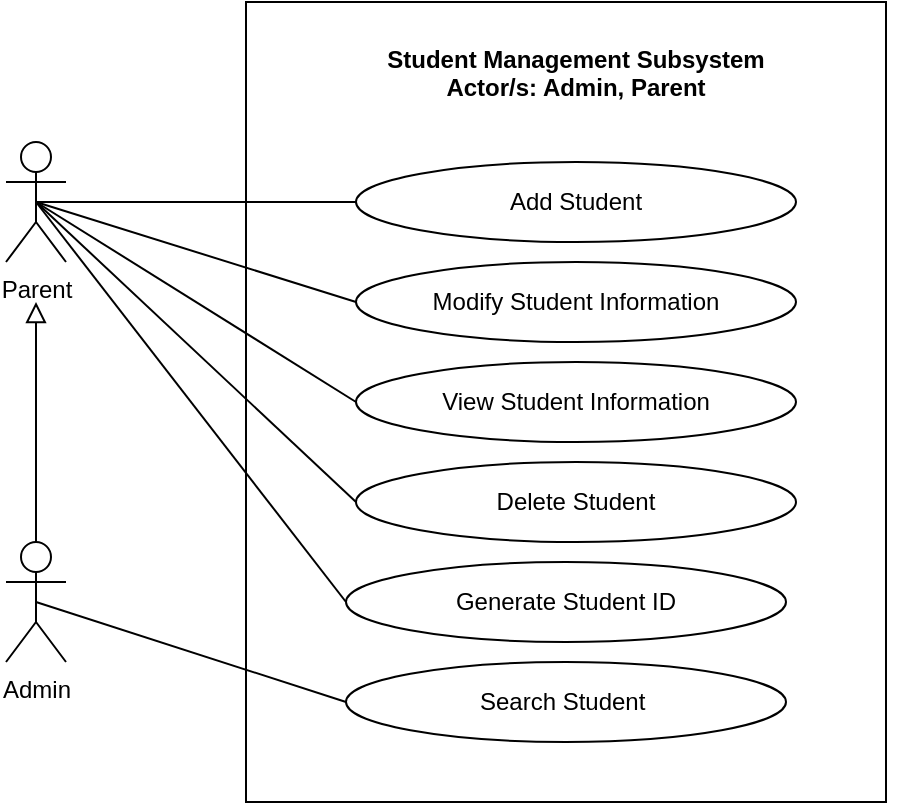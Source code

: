 <mxfile version="14.6.13" type="device" pages="7"><diagram id="qzljFB-hOaYWBOiEcN4N" name="SMS"><mxGraphModel dx="926" dy="626" grid="1" gridSize="10" guides="1" tooltips="1" connect="1" arrows="1" fold="1" page="1" pageScale="1" pageWidth="850" pageHeight="1100" math="0" shadow="0"><root><mxCell id="JewozOC8yLnpFLmOhMqg-0"/><mxCell id="JewozOC8yLnpFLmOhMqg-1" parent="JewozOC8yLnpFLmOhMqg-0"/><mxCell id="FqNuev9cHc2IyG5jevnL-0" value="" style="html=1;fillColor=none;" parent="JewozOC8yLnpFLmOhMqg-1" vertex="1"><mxGeometry x="410" y="180" width="320" height="400" as="geometry"/></mxCell><mxCell id="FqNuev9cHc2IyG5jevnL-2" style="edgeStyle=none;rounded=0;jumpStyle=arc;jumpSize=14;orthogonalLoop=1;jettySize=auto;html=1;exitX=0.5;exitY=0.5;exitDx=0;exitDy=0;exitPerimeter=0;entryX=0;entryY=0.5;entryDx=0;entryDy=0;startArrow=none;startFill=0;endArrow=none;endFill=0;startSize=11;endSize=11;" parent="JewozOC8yLnpFLmOhMqg-1" source="FqNuev9cHc2IyG5jevnL-6" target="FqNuev9cHc2IyG5jevnL-14" edge="1"><mxGeometry relative="1" as="geometry"/></mxCell><mxCell id="FqNuev9cHc2IyG5jevnL-3" style="edgeStyle=none;rounded=0;jumpStyle=arc;jumpSize=14;orthogonalLoop=1;jettySize=auto;html=1;exitX=0.5;exitY=0.5;exitDx=0;exitDy=0;exitPerimeter=0;entryX=0;entryY=0.5;entryDx=0;entryDy=0;startArrow=none;startFill=0;endArrow=none;endFill=0;startSize=11;endSize=11;" parent="JewozOC8yLnpFLmOhMqg-1" source="FqNuev9cHc2IyG5jevnL-6" target="FqNuev9cHc2IyG5jevnL-15" edge="1"><mxGeometry relative="1" as="geometry"/></mxCell><mxCell id="FqNuev9cHc2IyG5jevnL-4" style="edgeStyle=none;rounded=0;jumpStyle=arc;jumpSize=14;orthogonalLoop=1;jettySize=auto;html=1;exitX=0.5;exitY=0.5;exitDx=0;exitDy=0;exitPerimeter=0;entryX=0;entryY=0.5;entryDx=0;entryDy=0;startArrow=none;startFill=0;endArrow=none;endFill=0;startSize=11;endSize=11;" parent="JewozOC8yLnpFLmOhMqg-1" source="FqNuev9cHc2IyG5jevnL-6" target="FqNuev9cHc2IyG5jevnL-18" edge="1"><mxGeometry relative="1" as="geometry"/></mxCell><mxCell id="MpAW6FHdsxgS2_kCvHxK-2" style="rounded=0;orthogonalLoop=1;jettySize=auto;html=1;exitX=0.5;exitY=0.5;exitDx=0;exitDy=0;exitPerimeter=0;entryX=0;entryY=0.5;entryDx=0;entryDy=0;endArrow=none;endFill=0;" parent="JewozOC8yLnpFLmOhMqg-1" source="FqNuev9cHc2IyG5jevnL-6" target="MpAW6FHdsxgS2_kCvHxK-0" edge="1"><mxGeometry relative="1" as="geometry"/></mxCell><mxCell id="3w_TDD0MuZPfGeYKdoQH-3" style="edgeStyle=none;rounded=0;orthogonalLoop=1;jettySize=auto;html=1;exitX=0.5;exitY=0.5;exitDx=0;exitDy=0;exitPerimeter=0;entryX=0;entryY=0.5;entryDx=0;entryDy=0;endArrow=none;endFill=0;" parent="JewozOC8yLnpFLmOhMqg-1" source="FqNuev9cHc2IyG5jevnL-6" target="3w_TDD0MuZPfGeYKdoQH-0" edge="1"><mxGeometry relative="1" as="geometry"/></mxCell><mxCell id="FqNuev9cHc2IyG5jevnL-6" value="Parent" style="shape=umlActor;verticalLabelPosition=bottom;verticalAlign=top;html=1;fillColor=none;" parent="JewozOC8yLnpFLmOhMqg-1" vertex="1"><mxGeometry x="290" y="250" width="30" height="60" as="geometry"/></mxCell><mxCell id="3w_TDD0MuZPfGeYKdoQH-8" style="edgeStyle=none;rounded=0;orthogonalLoop=1;jettySize=auto;html=1;exitX=0.5;exitY=0;exitDx=0;exitDy=0;exitPerimeter=0;endArrow=block;endFill=0;endSize=8;" parent="JewozOC8yLnpFLmOhMqg-1" source="FqNuev9cHc2IyG5jevnL-10" edge="1"><mxGeometry relative="1" as="geometry"><mxPoint x="305" y="330" as="targetPoint"/></mxGeometry></mxCell><mxCell id="3w_TDD0MuZPfGeYKdoQH-11" style="edgeStyle=none;rounded=0;orthogonalLoop=1;jettySize=auto;html=1;exitX=0.5;exitY=0.5;exitDx=0;exitDy=0;exitPerimeter=0;entryX=0;entryY=0.5;entryDx=0;entryDy=0;endArrow=none;endFill=0;endSize=8;" parent="JewozOC8yLnpFLmOhMqg-1" source="FqNuev9cHc2IyG5jevnL-10" target="FqNuev9cHc2IyG5jevnL-19" edge="1"><mxGeometry relative="1" as="geometry"/></mxCell><mxCell id="FqNuev9cHc2IyG5jevnL-10" value="Admin" style="shape=umlActor;verticalLabelPosition=bottom;verticalAlign=top;html=1;fillColor=none;" parent="JewozOC8yLnpFLmOhMqg-1" vertex="1"><mxGeometry x="290" y="450" width="30" height="60" as="geometry"/></mxCell><mxCell id="FqNuev9cHc2IyG5jevnL-12" value="Student Management Subsystem&#10;Actor/s: Admin, Parent" style="text;align=center;fontStyle=1;verticalAlign=middle;spacingLeft=3;spacingRight=3;strokeColor=none;rotatable=0;points=[[0,0.5],[1,0.5]];portConstraint=eastwest;fillColor=none;" parent="JewozOC8yLnpFLmOhMqg-1" vertex="1"><mxGeometry x="415" y="200" width="320" height="30" as="geometry"/></mxCell><mxCell id="FqNuev9cHc2IyG5jevnL-14" value="Add Student" style="ellipse;whiteSpace=wrap;html=1;fillColor=none;" parent="JewozOC8yLnpFLmOhMqg-1" vertex="1"><mxGeometry x="465" y="260" width="220" height="40" as="geometry"/></mxCell><mxCell id="FqNuev9cHc2IyG5jevnL-15" value="View Student Information" style="ellipse;whiteSpace=wrap;html=1;fillColor=none;" parent="JewozOC8yLnpFLmOhMqg-1" vertex="1"><mxGeometry x="465" y="360" width="220" height="40" as="geometry"/></mxCell><mxCell id="FqNuev9cHc2IyG5jevnL-18" value="Modify Student Information" style="ellipse;whiteSpace=wrap;html=1;fillColor=none;" parent="JewozOC8yLnpFLmOhMqg-1" vertex="1"><mxGeometry x="465" y="310" width="220" height="40" as="geometry"/></mxCell><mxCell id="FqNuev9cHc2IyG5jevnL-19" value="Search Student&amp;nbsp;" style="ellipse;whiteSpace=wrap;html=1;fillColor=none;" parent="JewozOC8yLnpFLmOhMqg-1" vertex="1"><mxGeometry x="460" y="510" width="220" height="40" as="geometry"/></mxCell><mxCell id="MpAW6FHdsxgS2_kCvHxK-0" value="Generate Student ID" style="ellipse;whiteSpace=wrap;html=1;fillColor=none;" parent="JewozOC8yLnpFLmOhMqg-1" vertex="1"><mxGeometry x="460" y="460" width="220" height="40" as="geometry"/></mxCell><mxCell id="3w_TDD0MuZPfGeYKdoQH-0" value="Delete Student" style="ellipse;whiteSpace=wrap;html=1;fillColor=none;" parent="JewozOC8yLnpFLmOhMqg-1" vertex="1"><mxGeometry x="465" y="410" width="220" height="40" as="geometry"/></mxCell></root></mxGraphModel></diagram><diagram id="hd5vajzevcYSOv9knGCK" name="LOG IN"><mxGraphModel dx="772" dy="522" grid="1" gridSize="10" guides="1" tooltips="1" connect="1" arrows="1" fold="1" page="1" pageScale="1" pageWidth="850" pageHeight="1100" math="0" shadow="0"><root><mxCell id="KCbOV5ay7KlR3SbI6qpb-0"/><mxCell id="KCbOV5ay7KlR3SbI6qpb-1" parent="KCbOV5ay7KlR3SbI6qpb-0"/><mxCell id="x6rRj8ZASc_O9eTR2M_7-0" value="" style="html=1;fillColor=none;" parent="KCbOV5ay7KlR3SbI6qpb-1" vertex="1"><mxGeometry x="235" y="50" width="555" height="350" as="geometry"/></mxCell><mxCell id="x6rRj8ZASc_O9eTR2M_7-1" style="rounded=0;jumpStyle=arc;jumpSize=14;orthogonalLoop=1;jettySize=auto;html=1;exitX=0.5;exitY=0.5;exitDx=0;exitDy=0;exitPerimeter=0;entryX=0;entryY=0.5;entryDx=0;entryDy=0;startArrow=none;startFill=0;endArrow=none;endFill=0;startSize=11;endSize=11;" parent="KCbOV5ay7KlR3SbI6qpb-1" source="x6rRj8ZASc_O9eTR2M_7-5" target="x6rRj8ZASc_O9eTR2M_7-10" edge="1"><mxGeometry relative="1" as="geometry"/></mxCell><mxCell id="sC7KBa34wcPBXWw0pEjE-25" style="edgeStyle=none;rounded=0;jumpStyle=arc;jumpSize=14;orthogonalLoop=1;jettySize=auto;html=1;exitX=0.5;exitY=0.5;exitDx=0;exitDy=0;exitPerimeter=0;entryX=0;entryY=0.5;entryDx=0;entryDy=0;startArrow=none;startFill=0;endArrow=none;endFill=0;startSize=11;endSize=11;" parent="KCbOV5ay7KlR3SbI6qpb-1" source="x6rRj8ZASc_O9eTR2M_7-5" target="sC7KBa34wcPBXWw0pEjE-20" edge="1"><mxGeometry relative="1" as="geometry"/></mxCell><mxCell id="x6rRj8ZASc_O9eTR2M_7-5" value="Admin" style="shape=umlActor;verticalLabelPosition=bottom;verticalAlign=top;html=1;fillColor=none;" parent="KCbOV5ay7KlR3SbI6qpb-1" vertex="1"><mxGeometry x="130" y="80" width="30" height="60" as="geometry"/></mxCell><mxCell id="x6rRj8ZASc_O9eTR2M_7-10" value="Username and Password Login" style="ellipse;whiteSpace=wrap;html=1;fillColor=none;" parent="KCbOV5ay7KlR3SbI6qpb-1" vertex="1"><mxGeometry x="270" y="170" width="220" height="40" as="geometry"/></mxCell><mxCell id="x6rRj8ZASc_O9eTR2M_7-11" value="Login Subsystem&#10;Actor/s: Admin, Parent, Student" style="text;align=center;fontStyle=1;verticalAlign=middle;spacingLeft=3;spacingRight=3;strokeColor=none;rotatable=0;points=[[0,0.5],[1,0.5]];portConstraint=eastwest;fillColor=none;" parent="KCbOV5ay7KlR3SbI6qpb-1" vertex="1"><mxGeometry x="340" y="70" width="320" height="30" as="geometry"/></mxCell><mxCell id="sC7KBa34wcPBXWw0pEjE-2" style="edgeStyle=none;rounded=0;jumpStyle=arc;jumpSize=14;orthogonalLoop=1;jettySize=auto;html=1;entryX=1;entryY=0.5;entryDx=0;entryDy=0;startArrow=open;startFill=0;endArrow=none;endFill=0;startSize=11;endSize=11;dashed=1;exitX=0.5;exitY=0;exitDx=0;exitDy=0;" parent="KCbOV5ay7KlR3SbI6qpb-1" target="x6rRj8ZASc_O9eTR2M_7-10" edge="1" source="EWU6tSYKKW4JXtws2i4a-1"><mxGeometry relative="1" as="geometry"><mxPoint x="590" y="240" as="sourcePoint"/></mxGeometry></mxCell><mxCell id="sC7KBa34wcPBXWw0pEjE-7" value="&amp;lt;&amp;lt;include&amp;gt;&amp;gt;" style="edgeLabel;html=1;align=center;verticalAlign=middle;resizable=0;points=[];" parent="sC7KBa34wcPBXWw0pEjE-2" vertex="1" connectable="0"><mxGeometry x="0.2" relative="1" as="geometry"><mxPoint as="offset"/></mxGeometry></mxCell><mxCell id="sC7KBa34wcPBXWw0pEjE-4" style="edgeStyle=none;rounded=0;jumpStyle=arc;jumpSize=14;orthogonalLoop=1;jettySize=auto;html=1;entryX=1;entryY=0.5;entryDx=0;entryDy=0;dashed=1;startArrow=open;startFill=0;endArrow=none;endFill=0;startSize=11;endSize=11;exitX=0;exitY=0.5;exitDx=0;exitDy=0;" parent="KCbOV5ay7KlR3SbI6qpb-1" target="x6rRj8ZASc_O9eTR2M_7-14" edge="1" source="EWU6tSYKKW4JXtws2i4a-1"><mxGeometry relative="1" as="geometry"><mxPoint x="590" y="245" as="sourcePoint"/></mxGeometry></mxCell><mxCell id="sC7KBa34wcPBXWw0pEjE-9" value="&amp;lt;&amp;lt;include&amp;gt;&amp;gt;" style="edgeLabel;html=1;align=center;verticalAlign=middle;resizable=0;points=[];" parent="sC7KBa34wcPBXWw0pEjE-4" vertex="1" connectable="0"><mxGeometry x="0.181" relative="1" as="geometry"><mxPoint as="offset"/></mxGeometry></mxCell><mxCell id="sC7KBa34wcPBXWw0pEjE-5" style="edgeStyle=none;rounded=0;jumpStyle=arc;jumpSize=14;orthogonalLoop=1;jettySize=auto;html=1;entryX=1;entryY=0.5;entryDx=0;entryDy=0;dashed=1;startArrow=open;startFill=0;endArrow=none;endFill=0;startSize=11;endSize=11;exitX=0.5;exitY=1;exitDx=0;exitDy=0;" parent="KCbOV5ay7KlR3SbI6qpb-1" target="x6rRj8ZASc_O9eTR2M_7-17" edge="1" source="EWU6tSYKKW4JXtws2i4a-1"><mxGeometry relative="1" as="geometry"><mxPoint x="590" y="250" as="sourcePoint"/></mxGeometry></mxCell><mxCell id="sC7KBa34wcPBXWw0pEjE-10" value="&amp;lt;&amp;lt;include&amp;gt;&amp;gt;" style="edgeLabel;html=1;align=center;verticalAlign=middle;resizable=0;points=[];" parent="sC7KBa34wcPBXWw0pEjE-5" vertex="1" connectable="0"><mxGeometry x="0.11" relative="1" as="geometry"><mxPoint as="offset"/></mxGeometry></mxCell><mxCell id="x6rRj8ZASc_O9eTR2M_7-14" value="Scan QR Code Login" style="ellipse;whiteSpace=wrap;html=1;fillColor=none;" parent="KCbOV5ay7KlR3SbI6qpb-1" vertex="1"><mxGeometry x="270" y="225" width="220" height="40" as="geometry"/></mxCell><mxCell id="x6rRj8ZASc_O9eTR2M_7-17" value="ID Number Login" style="ellipse;whiteSpace=wrap;html=1;fillColor=none;" parent="KCbOV5ay7KlR3SbI6qpb-1" vertex="1"><mxGeometry x="270" y="280" width="220" height="40" as="geometry"/></mxCell><mxCell id="sC7KBa34wcPBXWw0pEjE-16" style="edgeStyle=none;rounded=0;jumpStyle=arc;jumpSize=14;orthogonalLoop=1;jettySize=auto;html=1;exitX=0.5;exitY=0.5;exitDx=0;exitDy=0;exitPerimeter=0;entryX=0;entryY=0.5;entryDx=0;entryDy=0;startArrow=none;startFill=0;endArrow=none;endFill=0;startSize=11;endSize=11;" parent="KCbOV5ay7KlR3SbI6qpb-1" source="sC7KBa34wcPBXWw0pEjE-12" target="x6rRj8ZASc_O9eTR2M_7-14" edge="1"><mxGeometry relative="1" as="geometry"/></mxCell><mxCell id="sC7KBa34wcPBXWw0pEjE-17" style="edgeStyle=none;rounded=0;jumpStyle=arc;jumpSize=14;orthogonalLoop=1;jettySize=auto;html=1;exitX=0.5;exitY=0.5;exitDx=0;exitDy=0;exitPerimeter=0;entryX=0;entryY=0.5;entryDx=0;entryDy=0;startArrow=none;startFill=0;endArrow=none;endFill=0;startSize=11;endSize=11;" parent="KCbOV5ay7KlR3SbI6qpb-1" source="sC7KBa34wcPBXWw0pEjE-12" target="x6rRj8ZASc_O9eTR2M_7-17" edge="1"><mxGeometry relative="1" as="geometry"/></mxCell><mxCell id="sC7KBa34wcPBXWw0pEjE-12" value="Student" style="shape=umlActor;verticalLabelPosition=bottom;verticalAlign=top;html=1;fillColor=none;" parent="KCbOV5ay7KlR3SbI6qpb-1" vertex="1"><mxGeometry x="130" y="320" width="30" height="60" as="geometry"/></mxCell><mxCell id="sC7KBa34wcPBXWw0pEjE-20" value="Reset Password" style="ellipse;whiteSpace=wrap;html=1;fillColor=none;" parent="KCbOV5ay7KlR3SbI6qpb-1" vertex="1"><mxGeometry x="270" y="120" width="220" height="40" as="geometry"/></mxCell><mxCell id="sC7KBa34wcPBXWw0pEjE-21" value="Send Reset Email" style="ellipse;whiteSpace=wrap;html=1;fillColor=none;" parent="KCbOV5ay7KlR3SbI6qpb-1" vertex="1"><mxGeometry x="600" y="120" width="140" height="40" as="geometry"/></mxCell><mxCell id="sC7KBa34wcPBXWw0pEjE-22" style="edgeStyle=none;rounded=0;jumpStyle=arc;jumpSize=14;orthogonalLoop=1;jettySize=auto;html=1;exitX=0;exitY=0.5;exitDx=0;exitDy=0;dashed=1;startArrow=open;startFill=0;endArrow=none;endFill=0;startSize=11;endSize=11;entryX=1;entryY=0.5;entryDx=0;entryDy=0;" parent="KCbOV5ay7KlR3SbI6qpb-1" source="sC7KBa34wcPBXWw0pEjE-21" target="sC7KBa34wcPBXWw0pEjE-20" edge="1"><mxGeometry relative="1" as="geometry"><mxPoint x="600" y="330" as="sourcePoint"/><mxPoint x="480" y="170" as="targetPoint"/></mxGeometry></mxCell><mxCell id="sC7KBa34wcPBXWw0pEjE-23" value="&amp;lt;&amp;lt;include&amp;gt;&amp;gt;" style="edgeLabel;html=1;align=center;verticalAlign=middle;resizable=0;points=[];" parent="sC7KBa34wcPBXWw0pEjE-22" vertex="1" connectable="0"><mxGeometry x="0.11" relative="1" as="geometry"><mxPoint as="offset"/></mxGeometry></mxCell><mxCell id="EWU6tSYKKW4JXtws2i4a-1" value="Authentication" style="ellipse;whiteSpace=wrap;html=1;fillColor=none;" parent="KCbOV5ay7KlR3SbI6qpb-1" vertex="1"><mxGeometry x="590" y="225" width="140" height="40" as="geometry"/></mxCell><mxCell id="5jxcdaPVVgQ5LYKV4ogl-4" style="edgeStyle=orthogonalEdgeStyle;rounded=0;orthogonalLoop=1;jettySize=auto;html=1;exitX=0.5;exitY=0;exitDx=0;exitDy=0;exitPerimeter=0;endArrow=block;endFill=0;endSize=8;" parent="KCbOV5ay7KlR3SbI6qpb-1" source="5jxcdaPVVgQ5LYKV4ogl-0" edge="1"><mxGeometry relative="1" as="geometry"><mxPoint x="145" y="160" as="targetPoint"/></mxGeometry></mxCell><mxCell id="lszr5MExUQvyq3yyMjUI-1" style="rounded=0;orthogonalLoop=1;jettySize=auto;html=1;exitX=0.5;exitY=0.5;exitDx=0;exitDy=0;exitPerimeter=0;entryX=0;entryY=0.5;entryDx=0;entryDy=0;endArrow=none;endFill=0;jumpStyle=arc;jumpSize=11;" edge="1" parent="KCbOV5ay7KlR3SbI6qpb-1" source="5jxcdaPVVgQ5LYKV4ogl-0" target="lszr5MExUQvyq3yyMjUI-0"><mxGeometry relative="1" as="geometry"/></mxCell><mxCell id="5jxcdaPVVgQ5LYKV4ogl-0" value="Parent" style="shape=umlActor;verticalLabelPosition=bottom;verticalAlign=top;html=1;fillColor=none;" parent="KCbOV5ay7KlR3SbI6qpb-1" vertex="1"><mxGeometry x="130" y="215" width="30" height="60" as="geometry"/></mxCell><mxCell id="lszr5MExUQvyq3yyMjUI-3" value="&amp;lt;&amp;lt;include&amp;gt;&amp;gt;" style="edgeStyle=none;rounded=0;jumpStyle=arc;jumpSize=11;orthogonalLoop=1;jettySize=auto;html=1;exitX=1;exitY=0.5;exitDx=0;exitDy=0;endArrow=open;endFill=0;dashed=1;endSize=11;" edge="1" parent="KCbOV5ay7KlR3SbI6qpb-1" source="lszr5MExUQvyq3yyMjUI-0" target="lszr5MExUQvyq3yyMjUI-2"><mxGeometry relative="1" as="geometry"/></mxCell><mxCell id="lszr5MExUQvyq3yyMjUI-0" value="Create new account" style="ellipse;whiteSpace=wrap;html=1;fillColor=none;" vertex="1" parent="KCbOV5ay7KlR3SbI6qpb-1"><mxGeometry x="270" y="330" width="220" height="40" as="geometry"/></mxCell><mxCell id="lszr5MExUQvyq3yyMjUI-2" value="Send Email Verification" style="ellipse;whiteSpace=wrap;html=1;fillColor=none;" vertex="1" parent="KCbOV5ay7KlR3SbI6qpb-1"><mxGeometry x="610" y="330" width="140" height="40" as="geometry"/></mxCell></root></mxGraphModel></diagram><diagram id="hZojRljrfaBt_-NroHho" name="PARENTS AREA"><mxGraphModel dx="926" dy="626" grid="1" gridSize="10" guides="1" tooltips="1" connect="1" arrows="1" fold="1" page="1" pageScale="1" pageWidth="850" pageHeight="1100" math="0" shadow="0"><root><mxCell id="EquTxbhpZ0DYuYhOju7X-0"/><mxCell id="EquTxbhpZ0DYuYhOju7X-1" parent="EquTxbhpZ0DYuYhOju7X-0"/><mxCell id="r1uUE86IKF_ywa39t8mg-0" value="" style="html=1;fillColor=none;" parent="EquTxbhpZ0DYuYhOju7X-1" vertex="1"><mxGeometry x="350" y="195" width="240" height="370" as="geometry"/></mxCell><mxCell id="r1uUE86IKF_ywa39t8mg-2" style="edgeStyle=none;rounded=0;jumpStyle=arc;jumpSize=14;orthogonalLoop=1;jettySize=auto;html=1;exitX=0.5;exitY=0.5;exitDx=0;exitDy=0;exitPerimeter=0;entryX=0;entryY=0.5;entryDx=0;entryDy=0;startArrow=none;startFill=0;endArrow=none;endFill=0;startSize=11;endSize=11;" parent="EquTxbhpZ0DYuYhOju7X-1" source="r1uUE86IKF_ywa39t8mg-4" target="r1uUE86IKF_ywa39t8mg-8" edge="1"><mxGeometry relative="1" as="geometry"/></mxCell><mxCell id="Ktv1PAOE-UDUOPa3zuJM-2" style="edgeStyle=none;rounded=0;jumpStyle=arc;jumpSize=14;orthogonalLoop=1;jettySize=auto;html=1;exitX=0.5;exitY=0.5;exitDx=0;exitDy=0;exitPerimeter=0;entryX=0;entryY=0.5;entryDx=0;entryDy=0;endArrow=none;endFill=0;startSize=9;endSize=11;" parent="EquTxbhpZ0DYuYhOju7X-1" source="r1uUE86IKF_ywa39t8mg-4" target="Ktv1PAOE-UDUOPa3zuJM-0" edge="1"><mxGeometry relative="1" as="geometry"/></mxCell><mxCell id="Ktv1PAOE-UDUOPa3zuJM-3" style="edgeStyle=none;rounded=0;jumpStyle=arc;jumpSize=14;orthogonalLoop=1;jettySize=auto;html=1;exitX=0.5;exitY=0.5;exitDx=0;exitDy=0;exitPerimeter=0;entryX=0;entryY=0.5;entryDx=0;entryDy=0;endArrow=none;endFill=0;startSize=9;endSize=11;" parent="EquTxbhpZ0DYuYhOju7X-1" source="r1uUE86IKF_ywa39t8mg-4" target="Ktv1PAOE-UDUOPa3zuJM-1" edge="1"><mxGeometry relative="1" as="geometry"/></mxCell><mxCell id="B0Bua_NQoxOIs2ykGgWZ-1" style="edgeStyle=none;rounded=0;jumpStyle=arc;jumpSize=14;orthogonalLoop=1;jettySize=auto;html=1;exitX=0.5;exitY=0.5;exitDx=0;exitDy=0;exitPerimeter=0;entryX=0;entryY=0.5;entryDx=0;entryDy=0;endArrow=none;endFill=0;startSize=9;endSize=11;" parent="EquTxbhpZ0DYuYhOju7X-1" source="r1uUE86IKF_ywa39t8mg-4" target="B0Bua_NQoxOIs2ykGgWZ-0" edge="1"><mxGeometry relative="1" as="geometry"/></mxCell><mxCell id="yNedXCWcF1RVMb4RE6_b-1" style="edgeStyle=none;rounded=0;orthogonalLoop=1;jettySize=auto;html=1;exitX=0.5;exitY=0.5;exitDx=0;exitDy=0;exitPerimeter=0;entryX=0;entryY=0.5;entryDx=0;entryDy=0;endArrow=none;endFill=0;endSize=8;" parent="EquTxbhpZ0DYuYhOju7X-1" source="r1uUE86IKF_ywa39t8mg-4" target="yNedXCWcF1RVMb4RE6_b-0" edge="1"><mxGeometry relative="1" as="geometry"/></mxCell><mxCell id="r1uUE86IKF_ywa39t8mg-4" value="Parent" style="shape=umlActor;verticalLabelPosition=bottom;verticalAlign=top;html=1;fillColor=none;" parent="EquTxbhpZ0DYuYhOju7X-1" vertex="1"><mxGeometry x="220" y="350" width="30" height="60" as="geometry"/></mxCell><mxCell id="r1uUE86IKF_ywa39t8mg-6" value="Parents Area Subsystem&#10;Actor/s: Parent" style="text;align=center;fontStyle=1;verticalAlign=middle;spacingLeft=3;spacingRight=3;strokeColor=none;rotatable=0;points=[[0,0.5],[1,0.5]];portConstraint=eastwest;fillColor=none;" parent="EquTxbhpZ0DYuYhOju7X-1" vertex="1"><mxGeometry x="310" y="200" width="320" height="30" as="geometry"/></mxCell><mxCell id="r1uUE86IKF_ywa39t8mg-8" value="View Students Progress&amp;nbsp;" style="ellipse;whiteSpace=wrap;html=1;fillColor=none;" parent="EquTxbhpZ0DYuYhOju7X-1" vertex="1"><mxGeometry x="360" y="260" width="220" height="40" as="geometry"/></mxCell><mxCell id="Ktv1PAOE-UDUOPa3zuJM-0" value="View Announcements" style="ellipse;whiteSpace=wrap;html=1;fillColor=none;" parent="EquTxbhpZ0DYuYhOju7X-1" vertex="1"><mxGeometry x="360" y="320" width="220" height="40" as="geometry"/></mxCell><mxCell id="Ktv1PAOE-UDUOPa3zuJM-1" value="View FAQs" style="ellipse;whiteSpace=wrap;html=1;fillColor=none;" parent="EquTxbhpZ0DYuYhOju7X-1" vertex="1"><mxGeometry x="360" y="380" width="220" height="40" as="geometry"/></mxCell><mxCell id="B0Bua_NQoxOIs2ykGgWZ-0" value="View Timetable" style="ellipse;whiteSpace=wrap;html=1;fillColor=none;" parent="EquTxbhpZ0DYuYhOju7X-1" vertex="1"><mxGeometry x="360" y="440" width="220" height="40" as="geometry"/></mxCell><mxCell id="yNedXCWcF1RVMb4RE6_b-0" value="Generate Parent ID" style="ellipse;whiteSpace=wrap;html=1;fillColor=none;" parent="EquTxbhpZ0DYuYhOju7X-1" vertex="1"><mxGeometry x="360" y="500" width="220" height="40" as="geometry"/></mxCell></root></mxGraphModel></diagram><diagram id="KRSPL411Q8GhmbWpanCT" name="VSS"><mxGraphModel dx="926" dy="626" grid="1" gridSize="10" guides="1" tooltips="1" connect="1" arrows="1" fold="1" page="1" pageScale="1" pageWidth="850" pageHeight="1100" math="0" shadow="0"><root><mxCell id="L4H54yvz5vo9FGuHxKO8-0"/><mxCell id="L4H54yvz5vo9FGuHxKO8-1" parent="L4H54yvz5vo9FGuHxKO8-0"/><mxCell id="ajeMKmfif8rfIK4k3p3E-26" value="" style="html=1;fillColor=none;" parent="L4H54yvz5vo9FGuHxKO8-1" vertex="1"><mxGeometry x="400" y="80" width="380" height="450" as="geometry"/></mxCell><mxCell id="ajeMKmfif8rfIK4k3p3E-27" style="rounded=0;jumpStyle=arc;jumpSize=14;orthogonalLoop=1;jettySize=auto;html=1;exitX=0.5;exitY=0.5;exitDx=0;exitDy=0;exitPerimeter=0;entryX=0;entryY=0.5;entryDx=0;entryDy=0;startArrow=none;startFill=0;endArrow=none;endFill=0;startSize=11;endSize=11;" parent="L4H54yvz5vo9FGuHxKO8-1" source="ajeMKmfif8rfIK4k3p3E-31" target="ajeMKmfif8rfIK4k3p3E-34" edge="1"><mxGeometry relative="1" as="geometry"/></mxCell><mxCell id="ajeMKmfif8rfIK4k3p3E-28" style="edgeStyle=none;rounded=0;jumpStyle=arc;jumpSize=14;orthogonalLoop=1;jettySize=auto;html=1;exitX=0.5;exitY=0.5;exitDx=0;exitDy=0;exitPerimeter=0;entryX=0;entryY=0.5;entryDx=0;entryDy=0;startArrow=none;startFill=0;endArrow=none;endFill=0;startSize=11;endSize=11;" parent="L4H54yvz5vo9FGuHxKO8-1" source="ajeMKmfif8rfIK4k3p3E-31" target="ajeMKmfif8rfIK4k3p3E-37" edge="1"><mxGeometry relative="1" as="geometry"/></mxCell><mxCell id="ajeMKmfif8rfIK4k3p3E-29" style="edgeStyle=none;rounded=0;jumpStyle=arc;jumpSize=14;orthogonalLoop=1;jettySize=auto;html=1;exitX=0.5;exitY=0.5;exitDx=0;exitDy=0;exitPerimeter=0;entryX=0;entryY=0.5;entryDx=0;entryDy=0;startArrow=none;startFill=0;endArrow=none;endFill=0;startSize=11;endSize=11;" parent="L4H54yvz5vo9FGuHxKO8-1" source="ajeMKmfif8rfIK4k3p3E-31" target="ajeMKmfif8rfIK4k3p3E-39" edge="1"><mxGeometry relative="1" as="geometry"/></mxCell><mxCell id="ajeMKmfif8rfIK4k3p3E-30" style="edgeStyle=none;rounded=0;jumpStyle=arc;jumpSize=14;orthogonalLoop=1;jettySize=auto;html=1;exitX=0.5;exitY=0.5;exitDx=0;exitDy=0;exitPerimeter=0;entryX=0;entryY=0.5;entryDx=0;entryDy=0;startArrow=none;startFill=0;endArrow=none;endFill=0;startSize=11;endSize=11;" parent="L4H54yvz5vo9FGuHxKO8-1" source="ajeMKmfif8rfIK4k3p3E-31" target="ajeMKmfif8rfIK4k3p3E-38" edge="1"><mxGeometry relative="1" as="geometry"/></mxCell><mxCell id="Ukze0uRILM3C8KgfUhk8-6" style="edgeStyle=none;rounded=0;orthogonalLoop=1;jettySize=auto;html=1;exitX=0.5;exitY=0.5;exitDx=0;exitDy=0;exitPerimeter=0;entryX=0;entryY=0.5;entryDx=0;entryDy=0;endArrow=none;endFill=0;endSize=8;" parent="L4H54yvz5vo9FGuHxKO8-1" source="ajeMKmfif8rfIK4k3p3E-31" target="Ukze0uRILM3C8KgfUhk8-0" edge="1"><mxGeometry relative="1" as="geometry"/></mxCell><mxCell id="ajeMKmfif8rfIK4k3p3E-31" value="Admin" style="shape=umlActor;verticalLabelPosition=bottom;verticalAlign=top;html=1;fillColor=none;" parent="L4H54yvz5vo9FGuHxKO8-1" vertex="1"><mxGeometry x="300" y="250" width="30" height="60" as="geometry"/></mxCell><mxCell id="ajeMKmfif8rfIK4k3p3E-32" style="edgeStyle=none;rounded=0;jumpStyle=arc;jumpSize=14;orthogonalLoop=1;jettySize=auto;html=1;exitX=0.5;exitY=1;exitDx=0;exitDy=0;entryX=0.5;entryY=0;entryDx=0;entryDy=0;dashed=1;startArrow=none;startFill=0;endArrow=open;endFill=0;startSize=11;endSize=11;" parent="L4H54yvz5vo9FGuHxKO8-1" source="ajeMKmfif8rfIK4k3p3E-34" target="ajeMKmfif8rfIK4k3p3E-36" edge="1"><mxGeometry relative="1" as="geometry"/></mxCell><mxCell id="ajeMKmfif8rfIK4k3p3E-33" value="&amp;lt;&amp;lt;include&amp;gt;&amp;gt;" style="edgeLabel;html=1;align=center;verticalAlign=middle;resizable=0;points=[];" parent="ajeMKmfif8rfIK4k3p3E-32" vertex="1" connectable="0"><mxGeometry x="-0.342" y="1" relative="1" as="geometry"><mxPoint as="offset"/></mxGeometry></mxCell><mxCell id="ajeMKmfif8rfIK4k3p3E-34" value="Upload Videos" style="ellipse;whiteSpace=wrap;html=1;fillColor=none;" parent="L4H54yvz5vo9FGuHxKO8-1" vertex="1"><mxGeometry x="480" y="130" width="220" height="40" as="geometry"/></mxCell><mxCell id="ajeMKmfif8rfIK4k3p3E-35" value="Video Platform Subsystem&#10;Actor/s: Admin, Student" style="text;align=center;fontStyle=1;verticalAlign=middle;spacingLeft=3;spacingRight=3;strokeColor=none;rotatable=0;points=[[0,0.5],[1,0.5]];portConstraint=eastwest;fillColor=none;" parent="L4H54yvz5vo9FGuHxKO8-1" vertex="1"><mxGeometry x="435" y="90" width="320" height="30" as="geometry"/></mxCell><mxCell id="ajeMKmfif8rfIK4k3p3E-36" value="Adding of Video Informations" style="ellipse;whiteSpace=wrap;html=1;fillColor=none;" parent="L4H54yvz5vo9FGuHxKO8-1" vertex="1"><mxGeometry x="480" y="220" width="220" height="40" as="geometry"/></mxCell><mxCell id="ajeMKmfif8rfIK4k3p3E-37" value="Modify Video Details" style="ellipse;whiteSpace=wrap;html=1;fillColor=none;" parent="L4H54yvz5vo9FGuHxKO8-1" vertex="1"><mxGeometry x="480" y="270" width="220" height="40" as="geometry"/></mxCell><mxCell id="ajeMKmfif8rfIK4k3p3E-38" value="Search Video by Title/Keywords" style="ellipse;whiteSpace=wrap;html=1;fillColor=none;" parent="L4H54yvz5vo9FGuHxKO8-1" vertex="1"><mxGeometry x="480" y="370" width="220" height="40" as="geometry"/></mxCell><mxCell id="ajeMKmfif8rfIK4k3p3E-39" value="Play Video" style="ellipse;whiteSpace=wrap;html=1;fillColor=none;" parent="L4H54yvz5vo9FGuHxKO8-1" vertex="1"><mxGeometry x="480" y="320" width="220" height="40" as="geometry"/></mxCell><mxCell id="ajeMKmfif8rfIK4k3p3E-48" style="edgeStyle=none;rounded=0;jumpStyle=arc;jumpSize=14;orthogonalLoop=1;jettySize=auto;html=1;exitX=0.5;exitY=0.5;exitDx=0;exitDy=0;exitPerimeter=0;entryX=1;entryY=0.5;entryDx=0;entryDy=0;startArrow=none;startFill=0;endArrow=none;endFill=0;startSize=11;endSize=11;" parent="L4H54yvz5vo9FGuHxKO8-1" source="ajeMKmfif8rfIK4k3p3E-50" target="ajeMKmfif8rfIK4k3p3E-38" edge="1"><mxGeometry relative="1" as="geometry"/></mxCell><mxCell id="ajeMKmfif8rfIK4k3p3E-49" style="edgeStyle=none;rounded=0;jumpStyle=arc;jumpSize=14;orthogonalLoop=1;jettySize=auto;html=1;exitX=0.5;exitY=0.5;exitDx=0;exitDy=0;exitPerimeter=0;entryX=1;entryY=0.5;entryDx=0;entryDy=0;startArrow=none;startFill=0;endArrow=none;endFill=0;startSize=11;endSize=11;" parent="L4H54yvz5vo9FGuHxKO8-1" source="ajeMKmfif8rfIK4k3p3E-50" target="ajeMKmfif8rfIK4k3p3E-39" edge="1"><mxGeometry relative="1" as="geometry"/></mxCell><mxCell id="Ukze0uRILM3C8KgfUhk8-4" style="edgeStyle=none;rounded=0;orthogonalLoop=1;jettySize=auto;html=1;exitX=0.5;exitY=0.5;exitDx=0;exitDy=0;exitPerimeter=0;entryX=1;entryY=0.5;entryDx=0;entryDy=0;endArrow=none;endFill=0;endSize=8;" parent="L4H54yvz5vo9FGuHxKO8-1" source="ajeMKmfif8rfIK4k3p3E-50" target="Ukze0uRILM3C8KgfUhk8-0" edge="1"><mxGeometry relative="1" as="geometry"/></mxCell><mxCell id="Ukze0uRILM3C8KgfUhk8-5" style="edgeStyle=none;rounded=0;orthogonalLoop=1;jettySize=auto;html=1;exitX=0.5;exitY=0.5;exitDx=0;exitDy=0;exitPerimeter=0;entryX=1;entryY=0.5;entryDx=0;entryDy=0;endArrow=none;endFill=0;endSize=8;" parent="L4H54yvz5vo9FGuHxKO8-1" source="ajeMKmfif8rfIK4k3p3E-50" target="Ukze0uRILM3C8KgfUhk8-1" edge="1"><mxGeometry relative="1" as="geometry"/></mxCell><mxCell id="ajeMKmfif8rfIK4k3p3E-50" value="Student" style="shape=umlActor;verticalLabelPosition=bottom;verticalAlign=top;html=1;fillColor=none;" parent="L4H54yvz5vo9FGuHxKO8-1" vertex="1"><mxGeometry x="850" y="250" width="30" height="60" as="geometry"/></mxCell><mxCell id="Ukze0uRILM3C8KgfUhk8-0" value="Search Video by Category" style="ellipse;whiteSpace=wrap;html=1;fillColor=none;" parent="L4H54yvz5vo9FGuHxKO8-1" vertex="1"><mxGeometry x="480" y="420" width="220" height="40" as="geometry"/></mxCell><mxCell id="Ukze0uRILM3C8KgfUhk8-1" value="Filter Favorites Videos" style="ellipse;whiteSpace=wrap;html=1;fillColor=none;" parent="L4H54yvz5vo9FGuHxKO8-1" vertex="1"><mxGeometry x="480" y="470" width="220" height="40" as="geometry"/></mxCell></root></mxGraphModel></diagram><diagram id="q3DFo90HRfnr7-9uvpRl" name="ADMIN AREA"><mxGraphModel dx="926" dy="626" grid="1" gridSize="10" guides="1" tooltips="1" connect="1" arrows="1" fold="1" page="1" pageScale="1" pageWidth="850" pageHeight="1100" math="0" shadow="0"><root><mxCell id="vyBYCnzicGqXQxwXc9oP-0"/><mxCell id="vyBYCnzicGqXQxwXc9oP-1" parent="vyBYCnzicGqXQxwXc9oP-0"/><mxCell id="XQYQEsLmipAfZMurzvss-0" value="" style="html=1;fillColor=none;" parent="vyBYCnzicGqXQxwXc9oP-1" vertex="1"><mxGeometry x="340" y="160" width="260" height="830" as="geometry"/></mxCell><mxCell id="XQYQEsLmipAfZMurzvss-3" style="edgeStyle=none;rounded=0;jumpStyle=arc;jumpSize=14;orthogonalLoop=1;jettySize=auto;html=1;exitX=0.5;exitY=0.5;exitDx=0;exitDy=0;exitPerimeter=0;entryX=0;entryY=0.5;entryDx=0;entryDy=0;startArrow=none;startFill=0;endArrow=none;endFill=0;startSize=11;endSize=11;" parent="vyBYCnzicGqXQxwXc9oP-1" source="XQYQEsLmipAfZMurzvss-4" target="XQYQEsLmipAfZMurzvss-11" edge="1"><mxGeometry relative="1" as="geometry"><mxPoint x="370" y="330" as="targetPoint"/></mxGeometry></mxCell><mxCell id="TpIL3V7MpkiJjtllZ3xe-0" style="rounded=0;orthogonalLoop=1;jettySize=auto;html=1;exitX=0.5;exitY=0.5;exitDx=0;exitDy=0;exitPerimeter=0;entryX=0;entryY=0.5;entryDx=0;entryDy=0;endArrow=none;endFill=0;strokeColor=#190000;" parent="vyBYCnzicGqXQxwXc9oP-1" source="XQYQEsLmipAfZMurzvss-4" target="JF4BA2GLatpLN4KYkihc-10" edge="1"><mxGeometry relative="1" as="geometry"/></mxCell><mxCell id="TpIL3V7MpkiJjtllZ3xe-1" style="edgeStyle=none;rounded=0;orthogonalLoop=1;jettySize=auto;html=1;exitX=0.5;exitY=0.5;exitDx=0;exitDy=0;exitPerimeter=0;entryX=0;entryY=0.5;entryDx=0;entryDy=0;endArrow=none;endFill=0;strokeColor=#190000;" parent="vyBYCnzicGqXQxwXc9oP-1" source="XQYQEsLmipAfZMurzvss-4" target="JF4BA2GLatpLN4KYkihc-12" edge="1"><mxGeometry relative="1" as="geometry"/></mxCell><mxCell id="OGBJ3GfjaWuGB_ZE3_nL-3" style="edgeStyle=none;rounded=0;orthogonalLoop=1;jettySize=auto;html=1;exitX=0.5;exitY=0.5;exitDx=0;exitDy=0;exitPerimeter=0;entryX=0;entryY=0.5;entryDx=0;entryDy=0;endArrow=none;endFill=0;strokeColor=#190000;" parent="vyBYCnzicGqXQxwXc9oP-1" source="XQYQEsLmipAfZMurzvss-4" target="OGBJ3GfjaWuGB_ZE3_nL-0" edge="1"><mxGeometry relative="1" as="geometry"/></mxCell><mxCell id="zh1CYE5o0SRWUobrKUje-11" style="rounded=0;orthogonalLoop=1;jettySize=auto;html=1;exitX=0.5;exitY=0.5;exitDx=0;exitDy=0;exitPerimeter=0;entryX=0;entryY=0.5;entryDx=0;entryDy=0;endArrow=none;endFill=0;" parent="vyBYCnzicGqXQxwXc9oP-1" source="XQYQEsLmipAfZMurzvss-4" target="zh1CYE5o0SRWUobrKUje-0" edge="1"><mxGeometry relative="1" as="geometry"/></mxCell><mxCell id="zh1CYE5o0SRWUobrKUje-12" style="edgeStyle=none;rounded=0;orthogonalLoop=1;jettySize=auto;html=1;exitX=0.5;exitY=0.5;exitDx=0;exitDy=0;exitPerimeter=0;entryX=0;entryY=0.5;entryDx=0;entryDy=0;endArrow=none;endFill=0;" parent="vyBYCnzicGqXQxwXc9oP-1" source="XQYQEsLmipAfZMurzvss-4" target="zh1CYE5o0SRWUobrKUje-1" edge="1"><mxGeometry relative="1" as="geometry"/></mxCell><mxCell id="zh1CYE5o0SRWUobrKUje-13" style="edgeStyle=none;rounded=0;orthogonalLoop=1;jettySize=auto;html=1;exitX=0.5;exitY=0.5;exitDx=0;exitDy=0;exitPerimeter=0;entryX=0;entryY=0.5;entryDx=0;entryDy=0;endArrow=none;endFill=0;" parent="vyBYCnzicGqXQxwXc9oP-1" source="XQYQEsLmipAfZMurzvss-4" target="zh1CYE5o0SRWUobrKUje-2" edge="1"><mxGeometry relative="1" as="geometry"/></mxCell><mxCell id="zh1CYE5o0SRWUobrKUje-14" style="edgeStyle=none;rounded=0;orthogonalLoop=1;jettySize=auto;html=1;exitX=0.5;exitY=0.5;exitDx=0;exitDy=0;exitPerimeter=0;entryX=0;entryY=0.5;entryDx=0;entryDy=0;endArrow=none;endFill=0;" parent="vyBYCnzicGqXQxwXc9oP-1" source="XQYQEsLmipAfZMurzvss-4" target="zh1CYE5o0SRWUobrKUje-3" edge="1"><mxGeometry relative="1" as="geometry"/></mxCell><mxCell id="zh1CYE5o0SRWUobrKUje-15" style="edgeStyle=none;rounded=0;orthogonalLoop=1;jettySize=auto;html=1;exitX=0.5;exitY=0.5;exitDx=0;exitDy=0;exitPerimeter=0;entryX=0;entryY=0.5;entryDx=0;entryDy=0;endArrow=none;endFill=0;" parent="vyBYCnzicGqXQxwXc9oP-1" source="XQYQEsLmipAfZMurzvss-4" target="zh1CYE5o0SRWUobrKUje-4" edge="1"><mxGeometry relative="1" as="geometry"/></mxCell><mxCell id="zh1CYE5o0SRWUobrKUje-16" style="edgeStyle=none;rounded=0;orthogonalLoop=1;jettySize=auto;html=1;exitX=0.5;exitY=0.5;exitDx=0;exitDy=0;exitPerimeter=0;entryX=0;entryY=0.5;entryDx=0;entryDy=0;endArrow=none;endFill=0;" parent="vyBYCnzicGqXQxwXc9oP-1" source="XQYQEsLmipAfZMurzvss-4" target="zh1CYE5o0SRWUobrKUje-5" edge="1"><mxGeometry relative="1" as="geometry"/></mxCell><mxCell id="zh1CYE5o0SRWUobrKUje-17" style="edgeStyle=none;rounded=0;orthogonalLoop=1;jettySize=auto;html=1;exitX=0.5;exitY=0.5;exitDx=0;exitDy=0;exitPerimeter=0;entryX=0;entryY=0.5;entryDx=0;entryDy=0;endArrow=none;endFill=0;" parent="vyBYCnzicGqXQxwXc9oP-1" source="XQYQEsLmipAfZMurzvss-4" target="zh1CYE5o0SRWUobrKUje-6" edge="1"><mxGeometry relative="1" as="geometry"/></mxCell><mxCell id="zh1CYE5o0SRWUobrKUje-18" style="edgeStyle=none;rounded=0;orthogonalLoop=1;jettySize=auto;html=1;exitX=0.5;exitY=0.5;exitDx=0;exitDy=0;exitPerimeter=0;entryX=0;entryY=0.5;entryDx=0;entryDy=0;endArrow=none;endFill=0;" parent="vyBYCnzicGqXQxwXc9oP-1" source="XQYQEsLmipAfZMurzvss-4" target="zh1CYE5o0SRWUobrKUje-7" edge="1"><mxGeometry relative="1" as="geometry"/></mxCell><mxCell id="zh1CYE5o0SRWUobrKUje-19" style="edgeStyle=none;rounded=0;orthogonalLoop=1;jettySize=auto;html=1;exitX=0.5;exitY=0.5;exitDx=0;exitDy=0;exitPerimeter=0;entryX=0;entryY=0.5;entryDx=0;entryDy=0;endArrow=none;endFill=0;" parent="vyBYCnzicGqXQxwXc9oP-1" source="XQYQEsLmipAfZMurzvss-4" target="zh1CYE5o0SRWUobrKUje-8" edge="1"><mxGeometry relative="1" as="geometry"/></mxCell><mxCell id="rBpcmbFsH6hUVlgMxKR7-0" style="edgeStyle=none;rounded=0;orthogonalLoop=1;jettySize=auto;html=1;exitX=0.5;exitY=0.5;exitDx=0;exitDy=0;exitPerimeter=0;entryX=0;entryY=0.5;entryDx=0;entryDy=0;endArrow=none;endFill=0;" parent="vyBYCnzicGqXQxwXc9oP-1" source="XQYQEsLmipAfZMurzvss-4" target="zh1CYE5o0SRWUobrKUje-9" edge="1"><mxGeometry relative="1" as="geometry"/></mxCell><mxCell id="NXbLo8N6t-0abTqySkBD-1" style="edgeStyle=none;rounded=0;orthogonalLoop=1;jettySize=auto;html=1;exitX=0.5;exitY=0.5;exitDx=0;exitDy=0;exitPerimeter=0;entryX=0;entryY=0.5;entryDx=0;entryDy=0;endArrow=none;endFill=0;endSize=8;" parent="vyBYCnzicGqXQxwXc9oP-1" source="XQYQEsLmipAfZMurzvss-4" target="NXbLo8N6t-0abTqySkBD-0" edge="1"><mxGeometry relative="1" as="geometry"/></mxCell><mxCell id="XQYQEsLmipAfZMurzvss-4" value="Admin" style="shape=umlActor;verticalLabelPosition=bottom;verticalAlign=top;html=1;fillColor=none;" parent="vyBYCnzicGqXQxwXc9oP-1" vertex="1"><mxGeometry x="160" y="550" width="30" height="60" as="geometry"/></mxCell><mxCell id="XQYQEsLmipAfZMurzvss-6" value="Admin Area Subsystem&#10;Actor/s: Admin" style="text;align=center;fontStyle=1;verticalAlign=middle;spacingLeft=3;spacingRight=3;strokeColor=none;rotatable=0;points=[[0,0.5],[1,0.5]];portConstraint=eastwest;fillColor=none;" parent="vyBYCnzicGqXQxwXc9oP-1" vertex="1"><mxGeometry x="315" y="180" width="320" height="30" as="geometry"/></mxCell><mxCell id="XQYQEsLmipAfZMurzvss-11" value="Add Subjects&amp;nbsp;" style="ellipse;whiteSpace=wrap;html=1;fillColor=none;" parent="vyBYCnzicGqXQxwXc9oP-1" vertex="1"><mxGeometry x="360" y="240" width="220" height="40" as="geometry"/></mxCell><mxCell id="JF4BA2GLatpLN4KYkihc-10" value="Add FAQs" style="ellipse;whiteSpace=wrap;html=1;fillColor=none;" parent="vyBYCnzicGqXQxwXc9oP-1" vertex="1"><mxGeometry x="360" y="640" width="220" height="40" as="geometry"/></mxCell><mxCell id="JF4BA2GLatpLN4KYkihc-12" value="Add Announcements" style="ellipse;whiteSpace=wrap;html=1;fillColor=none;" parent="vyBYCnzicGqXQxwXc9oP-1" vertex="1"><mxGeometry x="360" y="840" width="220" height="40" as="geometry"/></mxCell><mxCell id="OGBJ3GfjaWuGB_ZE3_nL-0" value="Add Topics" style="ellipse;whiteSpace=wrap;html=1;fillColor=none;" parent="vyBYCnzicGqXQxwXc9oP-1" vertex="1"><mxGeometry x="360" y="440" width="220" height="40" as="geometry"/></mxCell><mxCell id="zh1CYE5o0SRWUobrKUje-0" value="Edit Subjects&amp;nbsp;" style="ellipse;whiteSpace=wrap;html=1;fillColor=none;" parent="vyBYCnzicGqXQxwXc9oP-1" vertex="1"><mxGeometry x="360" y="290" width="220" height="40" as="geometry"/></mxCell><mxCell id="zh1CYE5o0SRWUobrKUje-1" value="Remove Subjects&amp;nbsp;" style="ellipse;whiteSpace=wrap;html=1;fillColor=none;" parent="vyBYCnzicGqXQxwXc9oP-1" vertex="1"><mxGeometry x="360" y="340" width="220" height="40" as="geometry"/></mxCell><mxCell id="zh1CYE5o0SRWUobrKUje-2" value="View All Subjects&amp;nbsp;" style="ellipse;whiteSpace=wrap;html=1;fillColor=none;" parent="vyBYCnzicGqXQxwXc9oP-1" vertex="1"><mxGeometry x="360" y="390" width="220" height="40" as="geometry"/></mxCell><mxCell id="zh1CYE5o0SRWUobrKUje-3" value="Edit Topics" style="ellipse;whiteSpace=wrap;html=1;fillColor=none;" parent="vyBYCnzicGqXQxwXc9oP-1" vertex="1"><mxGeometry x="360" y="490" width="220" height="40" as="geometry"/></mxCell><mxCell id="zh1CYE5o0SRWUobrKUje-4" value="Remove Topics" style="ellipse;whiteSpace=wrap;html=1;fillColor=none;" parent="vyBYCnzicGqXQxwXc9oP-1" vertex="1"><mxGeometry x="360" y="540" width="220" height="40" as="geometry"/></mxCell><mxCell id="zh1CYE5o0SRWUobrKUje-5" value="View All Topics" style="ellipse;whiteSpace=wrap;html=1;fillColor=none;" parent="vyBYCnzicGqXQxwXc9oP-1" vertex="1"><mxGeometry x="360" y="590" width="220" height="40" as="geometry"/></mxCell><mxCell id="zh1CYE5o0SRWUobrKUje-6" value="Edit FAQs" style="ellipse;whiteSpace=wrap;html=1;fillColor=none;" parent="vyBYCnzicGqXQxwXc9oP-1" vertex="1"><mxGeometry x="360" y="690" width="220" height="40" as="geometry"/></mxCell><mxCell id="zh1CYE5o0SRWUobrKUje-7" value="Remove FAQs" style="ellipse;whiteSpace=wrap;html=1;fillColor=none;" parent="vyBYCnzicGqXQxwXc9oP-1" vertex="1"><mxGeometry x="360" y="740" width="220" height="40" as="geometry"/></mxCell><mxCell id="zh1CYE5o0SRWUobrKUje-8" value="View FAQs Table" style="ellipse;whiteSpace=wrap;html=1;fillColor=none;" parent="vyBYCnzicGqXQxwXc9oP-1" vertex="1"><mxGeometry x="360" y="790" width="220" height="40" as="geometry"/></mxCell><mxCell id="zh1CYE5o0SRWUobrKUje-9" value="Remove Announcements" style="ellipse;whiteSpace=wrap;html=1;fillColor=none;" parent="vyBYCnzicGqXQxwXc9oP-1" vertex="1"><mxGeometry x="360" y="890" width="220" height="40" as="geometry"/></mxCell><mxCell id="NXbLo8N6t-0abTqySkBD-0" value="View Announcements Table" style="ellipse;whiteSpace=wrap;html=1;fillColor=none;" parent="vyBYCnzicGqXQxwXc9oP-1" vertex="1"><mxGeometry x="360" y="940" width="220" height="40" as="geometry"/></mxCell></root></mxGraphModel></diagram><diagram id="s8ZE_hdA_iozS9aZjnAR" name="KIDS AREA SUBSYSTEM"><mxGraphModel dx="926" dy="626" grid="1" gridSize="10" guides="1" tooltips="1" connect="1" arrows="1" fold="1" page="1" pageScale="1" pageWidth="850" pageHeight="1100" math="0" shadow="0"><root><mxCell id="Jo3kUKc6LBrxrpF2kEKV-0"/><mxCell id="Jo3kUKc6LBrxrpF2kEKV-1" parent="Jo3kUKc6LBrxrpF2kEKV-0"/><mxCell id="46ySUmIeTRIyTcdMOluE-0" value="" style="html=1;fillColor=none;" parent="Jo3kUKc6LBrxrpF2kEKV-1" vertex="1"><mxGeometry x="330" y="160" width="590" height="350" as="geometry"/></mxCell><mxCell id="46ySUmIeTRIyTcdMOluE-1" style="edgeStyle=none;rounded=0;jumpStyle=arc;jumpSize=14;orthogonalLoop=1;jettySize=auto;html=1;exitX=0.5;exitY=0.5;exitDx=0;exitDy=0;exitPerimeter=0;entryX=0;entryY=0.5;entryDx=0;entryDy=0;startArrow=none;startFill=0;endArrow=none;endFill=0;startSize=11;endSize=11;" parent="Jo3kUKc6LBrxrpF2kEKV-1" source="46ySUmIeTRIyTcdMOluE-15" target="46ySUmIeTRIyTcdMOluE-17" edge="1"><mxGeometry relative="1" as="geometry"><mxPoint x="370" y="330" as="targetPoint"/></mxGeometry></mxCell><mxCell id="46ySUmIeTRIyTcdMOluE-4" style="edgeStyle=none;rounded=0;orthogonalLoop=1;jettySize=auto;html=1;exitX=0.5;exitY=0.5;exitDx=0;exitDy=0;exitPerimeter=0;entryX=0;entryY=0.5;entryDx=0;entryDy=0;endArrow=none;endFill=0;strokeColor=#190000;" parent="Jo3kUKc6LBrxrpF2kEKV-1" source="46ySUmIeTRIyTcdMOluE-15" target="46ySUmIeTRIyTcdMOluE-20" edge="1"><mxGeometry relative="1" as="geometry"/></mxCell><mxCell id="46ySUmIeTRIyTcdMOluE-8" style="edgeStyle=none;rounded=0;orthogonalLoop=1;jettySize=auto;html=1;exitX=0.5;exitY=0.5;exitDx=0;exitDy=0;exitPerimeter=0;entryX=0;entryY=0.5;entryDx=0;entryDy=0;endArrow=none;endFill=0;" parent="Jo3kUKc6LBrxrpF2kEKV-1" source="46ySUmIeTRIyTcdMOluE-15" target="46ySUmIeTRIyTcdMOluE-24" edge="1"><mxGeometry relative="1" as="geometry"/></mxCell><mxCell id="46ySUmIeTRIyTcdMOluE-9" style="edgeStyle=none;rounded=0;orthogonalLoop=1;jettySize=auto;html=1;exitX=0.5;exitY=0.5;exitDx=0;exitDy=0;exitPerimeter=0;entryX=0;entryY=0.5;entryDx=0;entryDy=0;endArrow=none;endFill=0;" parent="Jo3kUKc6LBrxrpF2kEKV-1" source="46ySUmIeTRIyTcdMOluE-15" target="46ySUmIeTRIyTcdMOluE-25" edge="1"><mxGeometry relative="1" as="geometry"/></mxCell><mxCell id="BiR8g_WS07bivBs_Ur8B-3" style="edgeStyle=none;rounded=0;orthogonalLoop=1;jettySize=auto;html=1;exitX=0.5;exitY=0.5;exitDx=0;exitDy=0;exitPerimeter=0;entryX=0;entryY=0.5;entryDx=0;entryDy=0;endArrow=none;endFill=0;endSize=8;" parent="Jo3kUKc6LBrxrpF2kEKV-1" source="46ySUmIeTRIyTcdMOluE-15" target="BiR8g_WS07bivBs_Ur8B-0" edge="1"><mxGeometry relative="1" as="geometry"/></mxCell><mxCell id="46ySUmIeTRIyTcdMOluE-15" value="Student" style="shape=umlActor;verticalLabelPosition=bottom;verticalAlign=top;html=1;fillColor=none;" parent="Jo3kUKc6LBrxrpF2kEKV-1" vertex="1"><mxGeometry x="200" y="330" width="30" height="60" as="geometry"/></mxCell><mxCell id="46ySUmIeTRIyTcdMOluE-16" value="Kids Area Subsystem&#10;Actor/s: Student" style="text;align=center;fontStyle=1;verticalAlign=middle;spacingLeft=3;spacingRight=3;strokeColor=none;rotatable=0;points=[[0,0.5],[1,0.5]];portConstraint=eastwest;fillColor=none;" parent="Jo3kUKc6LBrxrpF2kEKV-1" vertex="1"><mxGeometry x="465" y="190" width="320" height="30" as="geometry"/></mxCell><mxCell id="46ySUmIeTRIyTcdMOluE-17" value="View Books" style="ellipse;whiteSpace=wrap;html=1;fillColor=none;" parent="Jo3kUKc6LBrxrpF2kEKV-1" vertex="1"><mxGeometry x="360" y="240" width="220" height="40" as="geometry"/></mxCell><mxCell id="p7UkHFmexzKI3hH2mevI-1" value="&amp;lt;&amp;lt;include&amp;gt;&amp;gt;" style="edgeStyle=none;rounded=0;orthogonalLoop=1;jettySize=auto;html=1;exitX=1;exitY=0.5;exitDx=0;exitDy=0;entryX=0;entryY=0.5;entryDx=0;entryDy=0;endArrow=open;endFill=0;endSize=8;dashed=1;" parent="Jo3kUKc6LBrxrpF2kEKV-1" source="46ySUmIeTRIyTcdMOluE-20" target="p7UkHFmexzKI3hH2mevI-0" edge="1"><mxGeometry relative="1" as="geometry"><Array as="points"/></mxGeometry></mxCell><mxCell id="BiR8g_WS07bivBs_Ur8B-2" value="&amp;lt;&amp;lt;include&amp;gt;&amp;gt;" style="edgeStyle=none;rounded=0;orthogonalLoop=1;jettySize=auto;html=1;exitX=1;exitY=0.5;exitDx=0;exitDy=0;entryX=0;entryY=0.5;entryDx=0;entryDy=0;dashed=1;endArrow=open;endFill=0;endSize=8;" parent="Jo3kUKc6LBrxrpF2kEKV-1" source="46ySUmIeTRIyTcdMOluE-20" target="BiR8g_WS07bivBs_Ur8B-1" edge="1"><mxGeometry relative="1" as="geometry"/></mxCell><mxCell id="46ySUmIeTRIyTcdMOluE-20" value="Open Subjects" style="ellipse;whiteSpace=wrap;html=1;fillColor=none;" parent="Jo3kUKc6LBrxrpF2kEKV-1" vertex="1"><mxGeometry x="360" y="290" width="220" height="40" as="geometry"/></mxCell><mxCell id="46ySUmIeTRIyTcdMOluE-24" value="Play Activities" style="ellipse;whiteSpace=wrap;html=1;fillColor=none;" parent="Jo3kUKc6LBrxrpF2kEKV-1" vertex="1"><mxGeometry x="360" y="340" width="220" height="40" as="geometry"/></mxCell><mxCell id="46ySUmIeTRIyTcdMOluE-25" value="Take Trial Quiz" style="ellipse;whiteSpace=wrap;html=1;fillColor=none;" parent="Jo3kUKc6LBrxrpF2kEKV-1" vertex="1"><mxGeometry x="360" y="390" width="220" height="40" as="geometry"/></mxCell><mxCell id="p7UkHFmexzKI3hH2mevI-0" value="Display Topics" style="ellipse;whiteSpace=wrap;html=1;fillColor=none;" parent="Jo3kUKc6LBrxrpF2kEKV-1" vertex="1"><mxGeometry x="670" y="260" width="220" height="40" as="geometry"/></mxCell><mxCell id="BiR8g_WS07bivBs_Ur8B-0" value="Take Assessment" style="ellipse;whiteSpace=wrap;html=1;fillColor=none;" parent="Jo3kUKc6LBrxrpF2kEKV-1" vertex="1"><mxGeometry x="360" y="440" width="220" height="40" as="geometry"/></mxCell><mxCell id="BiR8g_WS07bivBs_Ur8B-1" value="Display Activities" style="ellipse;whiteSpace=wrap;html=1;fillColor=none;" parent="Jo3kUKc6LBrxrpF2kEKV-1" vertex="1"><mxGeometry x="670" y="330" width="220" height="40" as="geometry"/></mxCell></root></mxGraphModel></diagram><diagram id="R6PlgxK-fKwwdzwMwTel" name="Chat Subsystem"><mxGraphModel dx="926" dy="626" grid="1" gridSize="10" guides="1" tooltips="1" connect="1" arrows="1" fold="1" page="1" pageScale="1" pageWidth="850" pageHeight="1100" math="0" shadow="0"><root><mxCell id="RaBI4hmoJDsgYHiANm6z-0"/><mxCell id="RaBI4hmoJDsgYHiANm6z-1" parent="RaBI4hmoJDsgYHiANm6z-0"/><mxCell id="LePODPhAhxaMjFyOxgJv-0" value="" style="html=1;fillColor=none;" parent="RaBI4hmoJDsgYHiANm6z-1" vertex="1"><mxGeometry x="350" y="195" width="240" height="405" as="geometry"/></mxCell><mxCell id="LePODPhAhxaMjFyOxgJv-1" style="edgeStyle=none;rounded=0;jumpStyle=arc;jumpSize=14;orthogonalLoop=1;jettySize=auto;html=1;exitX=0.5;exitY=0.5;exitDx=0;exitDy=0;exitPerimeter=0;entryX=0;entryY=0.5;entryDx=0;entryDy=0;startArrow=none;startFill=0;endArrow=none;endFill=0;startSize=11;endSize=11;" parent="RaBI4hmoJDsgYHiANm6z-1" source="LePODPhAhxaMjFyOxgJv-5" target="LePODPhAhxaMjFyOxgJv-7" edge="1"><mxGeometry relative="1" as="geometry"/></mxCell><mxCell id="LePODPhAhxaMjFyOxgJv-2" style="edgeStyle=none;rounded=0;jumpStyle=arc;jumpSize=14;orthogonalLoop=1;jettySize=auto;html=1;exitX=0.5;exitY=0.5;exitDx=0;exitDy=0;exitPerimeter=0;entryX=0;entryY=0.5;entryDx=0;entryDy=0;endArrow=none;endFill=0;startSize=9;endSize=11;" parent="RaBI4hmoJDsgYHiANm6z-1" source="LePODPhAhxaMjFyOxgJv-5" target="LePODPhAhxaMjFyOxgJv-8" edge="1"><mxGeometry relative="1" as="geometry"/></mxCell><mxCell id="LePODPhAhxaMjFyOxgJv-3" style="edgeStyle=none;rounded=0;jumpStyle=arc;jumpSize=14;orthogonalLoop=1;jettySize=auto;html=1;exitX=0.5;exitY=0.5;exitDx=0;exitDy=0;exitPerimeter=0;entryX=0;entryY=0.5;entryDx=0;entryDy=0;endArrow=none;endFill=0;startSize=9;endSize=11;" parent="RaBI4hmoJDsgYHiANm6z-1" source="LePODPhAhxaMjFyOxgJv-5" target="LePODPhAhxaMjFyOxgJv-9" edge="1"><mxGeometry relative="1" as="geometry"/></mxCell><mxCell id="LePODPhAhxaMjFyOxgJv-5" value="Parent" style="shape=umlActor;verticalLabelPosition=bottom;verticalAlign=top;html=1;fillColor=none;" parent="RaBI4hmoJDsgYHiANm6z-1" vertex="1"><mxGeometry x="220" y="350" width="30" height="60" as="geometry"/></mxCell><mxCell id="LePODPhAhxaMjFyOxgJv-6" value="Chat Subsystem&#10;Actor/s: Parent, Admin" style="text;align=center;fontStyle=1;verticalAlign=middle;spacingLeft=3;spacingRight=3;strokeColor=none;rotatable=0;points=[[0,0.5],[1,0.5]];portConstraint=eastwest;fillColor=none;" parent="RaBI4hmoJDsgYHiANm6z-1" vertex="1"><mxGeometry x="310" y="200" width="320" height="30" as="geometry"/></mxCell><mxCell id="204eDbg606rXqkAz4Pcx-1" value="&amp;lt;&amp;lt;extends&amp;gt;&amp;gt;" style="edgeStyle=none;rounded=0;orthogonalLoop=1;jettySize=auto;html=1;exitX=0.5;exitY=1;exitDx=0;exitDy=0;endArrow=open;endFill=0;endSize=8;dashed=1;" parent="RaBI4hmoJDsgYHiANm6z-1" source="LePODPhAhxaMjFyOxgJv-7" target="204eDbg606rXqkAz4Pcx-0" edge="1"><mxGeometry relative="1" as="geometry"><Array as="points"><mxPoint x="470" y="330"/></Array></mxGeometry></mxCell><mxCell id="LePODPhAhxaMjFyOxgJv-7" value="Send Message" style="ellipse;whiteSpace=wrap;html=1;fillColor=none;" parent="RaBI4hmoJDsgYHiANm6z-1" vertex="1"><mxGeometry x="360" y="260" width="220" height="40" as="geometry"/></mxCell><mxCell id="LePODPhAhxaMjFyOxgJv-8" value="View Messages" style="ellipse;whiteSpace=wrap;html=1;fillColor=none;" parent="RaBI4hmoJDsgYHiANm6z-1" vertex="1"><mxGeometry x="360" y="420" width="220" height="40" as="geometry"/></mxCell><mxCell id="LePODPhAhxaMjFyOxgJv-9" value="Remove Message" style="ellipse;whiteSpace=wrap;html=1;fillColor=none;" parent="RaBI4hmoJDsgYHiANm6z-1" vertex="1"><mxGeometry x="360" y="470" width="220" height="40" as="geometry"/></mxCell><mxCell id="LePODPhAhxaMjFyOxgJv-10" value="Search Chat" style="ellipse;whiteSpace=wrap;html=1;fillColor=none;" parent="RaBI4hmoJDsgYHiANm6z-1" vertex="1"><mxGeometry x="360" y="530" width="220" height="40" as="geometry"/></mxCell><mxCell id="204eDbg606rXqkAz4Pcx-0" value="Add Image" style="ellipse;whiteSpace=wrap;html=1;fillColor=none;" parent="RaBI4hmoJDsgYHiANm6z-1" vertex="1"><mxGeometry x="360" y="370" width="220" height="40" as="geometry"/></mxCell><mxCell id="204eDbg606rXqkAz4Pcx-4" style="edgeStyle=none;rounded=0;orthogonalLoop=1;jettySize=auto;html=1;exitX=0.5;exitY=0;exitDx=0;exitDy=0;exitPerimeter=0;endArrow=block;endFill=0;endSize=8;" parent="RaBI4hmoJDsgYHiANm6z-1" source="204eDbg606rXqkAz4Pcx-3" edge="1"><mxGeometry relative="1" as="geometry"><mxPoint x="235" y="430" as="targetPoint"/></mxGeometry></mxCell><mxCell id="204eDbg606rXqkAz4Pcx-5" style="edgeStyle=none;rounded=0;orthogonalLoop=1;jettySize=auto;html=1;exitX=0.5;exitY=0.5;exitDx=0;exitDy=0;exitPerimeter=0;entryX=0;entryY=0.5;entryDx=0;entryDy=0;endArrow=none;endFill=0;endSize=8;" parent="RaBI4hmoJDsgYHiANm6z-1" source="204eDbg606rXqkAz4Pcx-3" target="LePODPhAhxaMjFyOxgJv-10" edge="1"><mxGeometry relative="1" as="geometry"/></mxCell><mxCell id="204eDbg606rXqkAz4Pcx-3" value="Admin" style="shape=umlActor;verticalLabelPosition=bottom;verticalAlign=top;html=1;fillColor=none;" parent="RaBI4hmoJDsgYHiANm6z-1" vertex="1"><mxGeometry x="220" y="520" width="30" height="60" as="geometry"/></mxCell></root></mxGraphModel></diagram></mxfile>